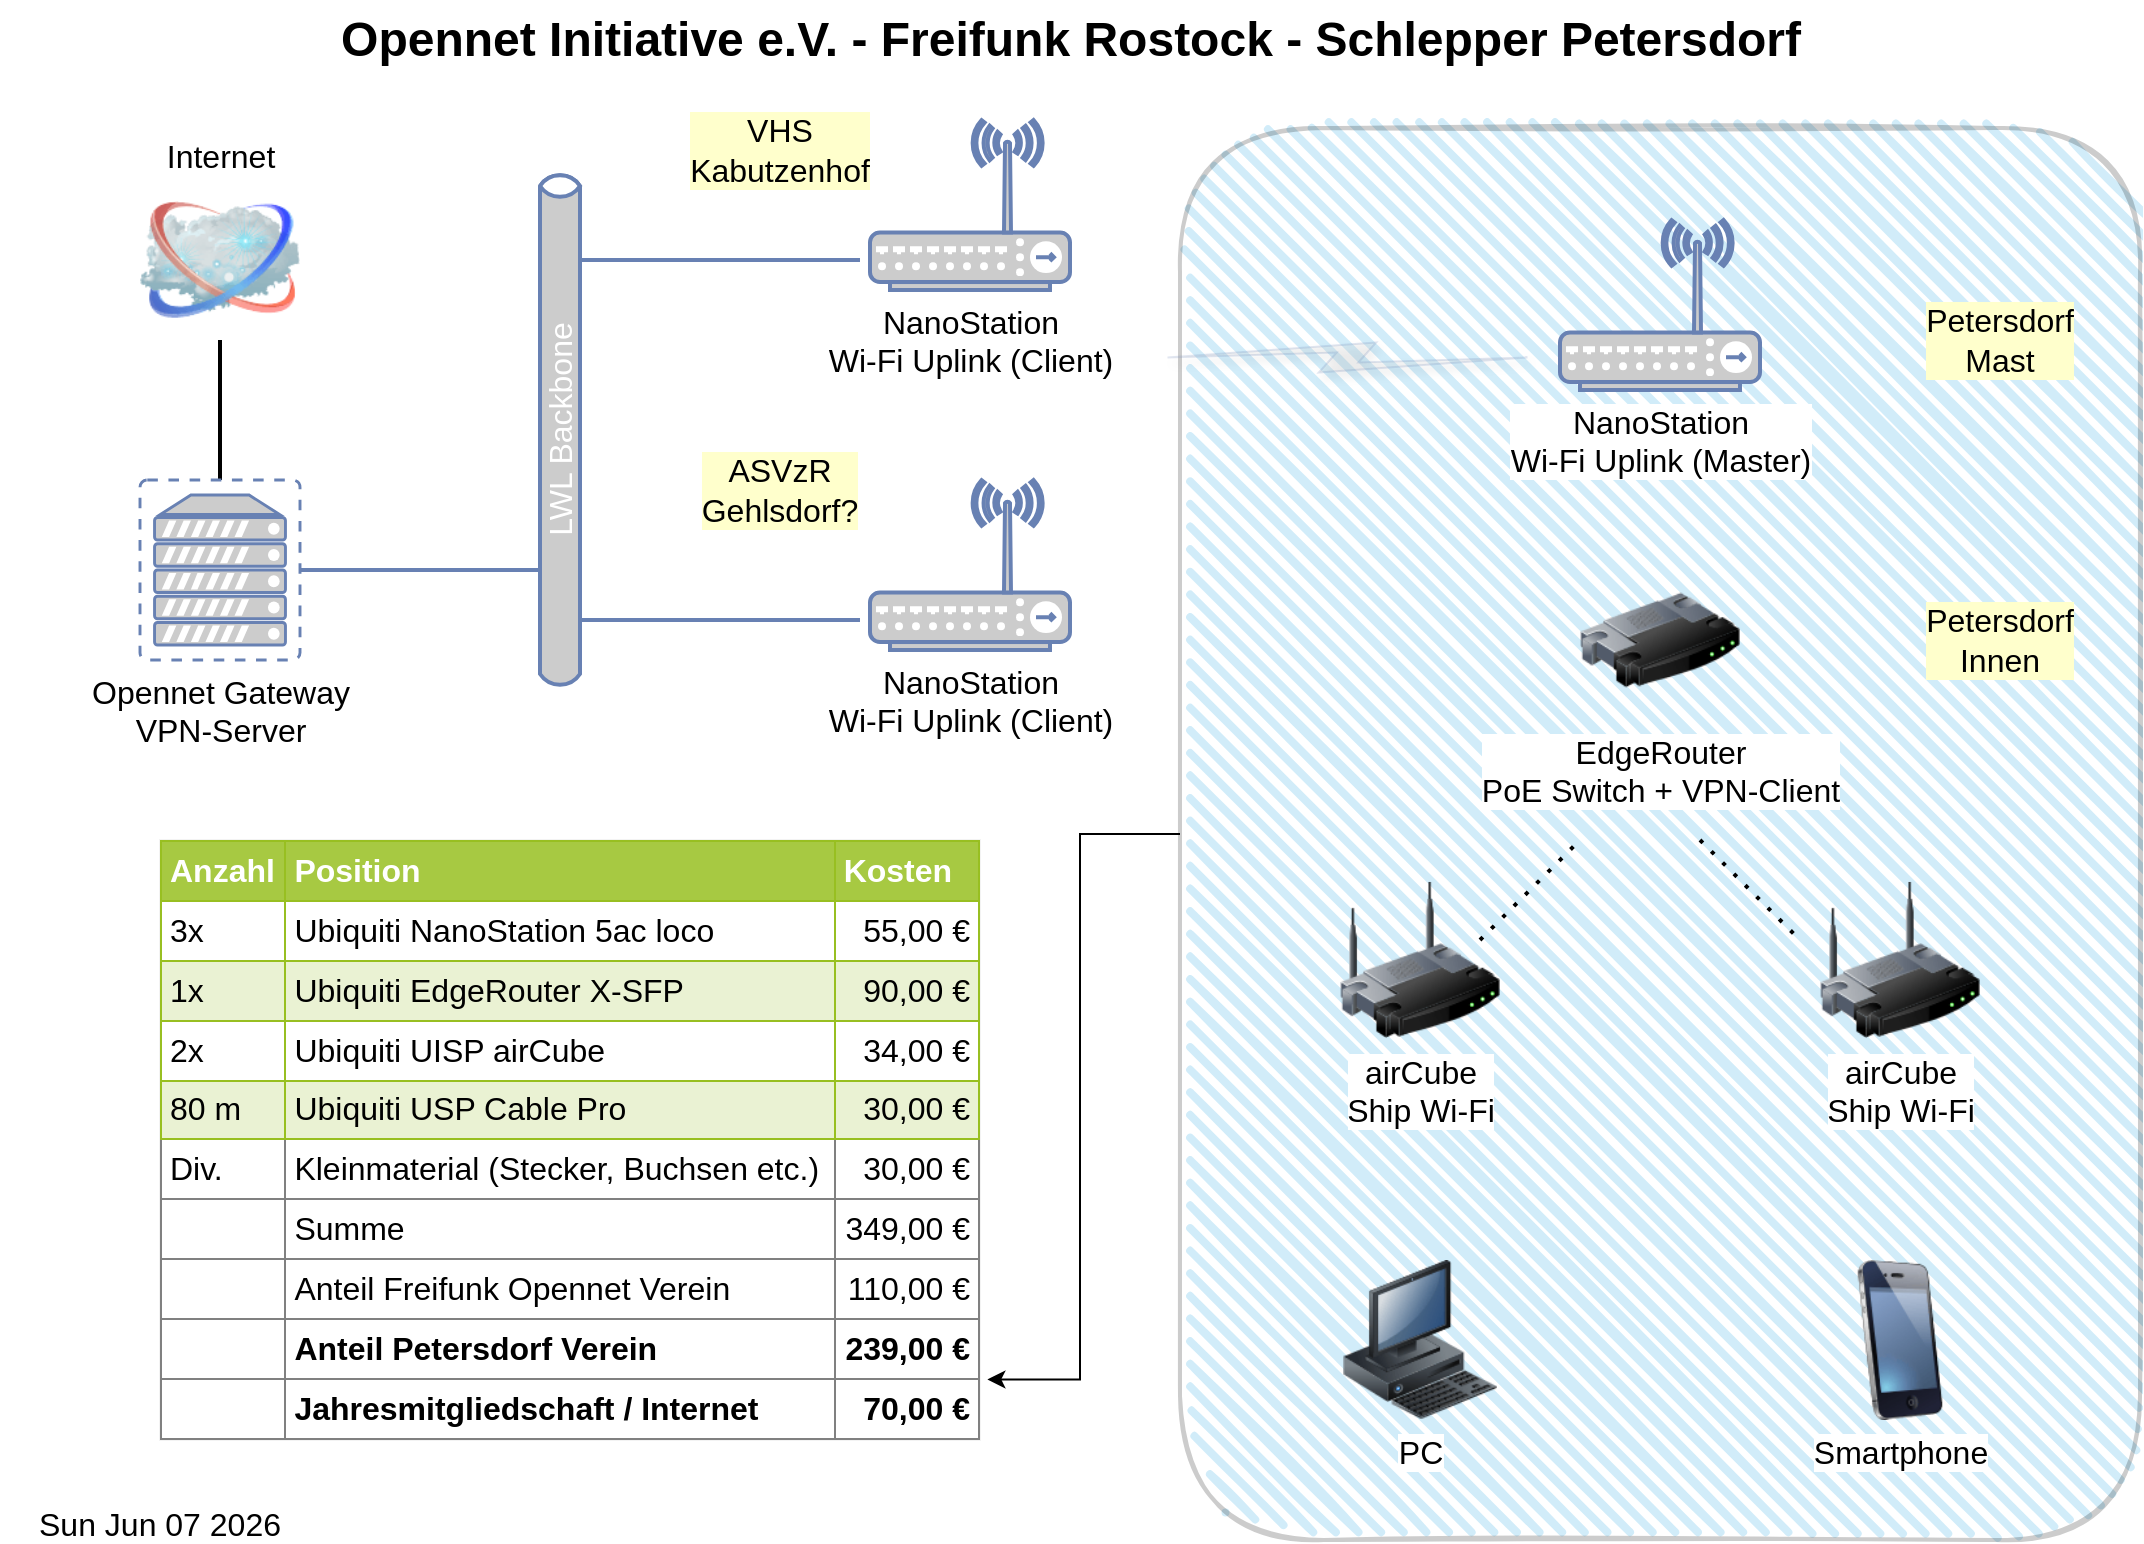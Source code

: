 <mxfile version="20.2.0" type="github">
  <diagram name="Planung 2022" id="55a83fd1-7818-8e21-69c5-c3457e3827bb">
    <mxGraphModel dx="1301" dy="901" grid="1" gridSize="10" guides="1" tooltips="1" connect="1" arrows="1" fold="1" page="1" pageScale="1" pageWidth="1169" pageHeight="827" background="none" math="0" shadow="0">
      <root>
        <mxCell id="0" />
        <mxCell id="1" parent="0" />
        <mxCell id="m7-iunQaiSHCx3-984IF-49" value="" style="edgeStyle=orthogonalEdgeStyle;rounded=0;orthogonalLoop=1;jettySize=auto;html=1;fontSize=16;fontColor=#000000;entryX=1.009;entryY=0.899;entryDx=0;entryDy=0;entryPerimeter=0;" edge="1" parent="1" source="m7-iunQaiSHCx3-984IF-27" target="m7-iunQaiSHCx3-984IF-41">
          <mxGeometry relative="1" as="geometry" />
        </mxCell>
        <mxCell id="m7-iunQaiSHCx3-984IF-27" value="" style="rounded=1;whiteSpace=wrap;html=1;strokeWidth=2;fillWeight=4;hachureGap=8;hachureAngle=45;fillColor=#1ba1e2;sketch=1;fontSize=16;fontColor=#000000;opacity=20;" vertex="1" parent="1">
          <mxGeometry x="640" y="84" width="480" height="706" as="geometry" />
        </mxCell>
        <mxCell id="69ecfefc5c41e42c-1" value="airCube&lt;br&gt;Ship Wi-Fi" style="image;html=1;labelBackgroundColor=#ffffff;image=img/lib/clip_art/networking/Wireless_Router_128x128.png;rounded=1;shadow=0;comic=0;strokeWidth=2;fontSize=16;fontColor=#000000;" parent="1" vertex="1">
          <mxGeometry x="720" y="460" width="80" height="80" as="geometry" />
        </mxCell>
        <mxCell id="69ecfefc5c41e42c-2" value="Internet" style="image;html=1;labelBackgroundColor=#ffffff;image=img/lib/clip_art/networking/Cloud_128x128.png;rounded=1;shadow=0;comic=0;strokeWidth=2;fontSize=16;labelPosition=center;verticalLabelPosition=top;align=center;verticalAlign=bottom;fontColor=#000000;" parent="1" vertex="1">
          <mxGeometry x="120" y="110" width="80" height="80" as="geometry" />
        </mxCell>
        <mxCell id="69ecfefc5c41e42c-19" style="edgeStyle=none;rounded=0;html=1;labelBackgroundColor=none;endArrow=none;strokeWidth=2;fontFamily=Verdana;fontSize=16;fontColor=#000000;" parent="1" target="69ecfefc5c41e42c-2" edge="1">
          <mxGeometry relative="1" as="geometry">
            <mxPoint x="160" y="260" as="sourcePoint" />
          </mxGeometry>
        </mxCell>
        <mxCell id="69ecfefc5c41e42c-7" value="PC" style="image;html=1;labelBackgroundColor=#ffffff;image=img/lib/clip_art/computers/Workstation_128x128.png;rounded=1;shadow=0;comic=0;strokeWidth=2;fontSize=16;fontColor=#000000;" parent="1" vertex="1">
          <mxGeometry x="720" y="650" width="80" height="80" as="geometry" />
        </mxCell>
        <mxCell id="69ecfefc5c41e42c-8" value="Smartphone" style="image;html=1;labelBackgroundColor=#ffffff;image=img/lib/clip_art/telecommunication/iPhone_128x128.png;rounded=1;shadow=0;comic=0;strokeWidth=2;fontSize=16;fontColor=#000000;" parent="1" vertex="1">
          <mxGeometry x="960" y="650" width="80" height="80" as="geometry" />
        </mxCell>
        <mxCell id="m7-iunQaiSHCx3-984IF-3" value="NanoStation&lt;br&gt;Wi-Fi Uplink (Client)" style="fontColor=#000000;verticalAlign=top;verticalLabelPosition=bottom;labelPosition=center;align=center;html=1;outlineConnect=0;fillColor=#CCCCCC;strokeColor=#6881B3;gradientColor=none;gradientDirection=north;strokeWidth=2;shape=mxgraph.networks.wireless_hub;fontSize=16;" vertex="1" parent="1">
          <mxGeometry x="485" y="260" width="100" height="85" as="geometry" />
        </mxCell>
        <mxCell id="m7-iunQaiSHCx3-984IF-4" value="NanoStation&lt;br&gt;Wi-Fi Uplink (Master)" style="fontColor=#000000;verticalAlign=top;verticalLabelPosition=bottom;labelPosition=center;align=center;html=1;outlineConnect=0;fillColor=#CCCCCC;strokeColor=#6881B3;gradientColor=none;gradientDirection=north;strokeWidth=2;shape=mxgraph.networks.wireless_hub;fontSize=16;labelBackgroundColor=default;" vertex="1" parent="1">
          <mxGeometry x="830" y="130" width="100" height="85" as="geometry" />
        </mxCell>
        <mxCell id="m7-iunQaiSHCx3-984IF-6" value="EdgeRouter&lt;br&gt;PoE Switch + VPN-Client" style="image;html=1;image=img/lib/clip_art/networking/Router_128x128.png;fontSize=16;fontColor=#000000;" vertex="1" parent="1">
          <mxGeometry x="840" y="300" width="80" height="80" as="geometry" />
        </mxCell>
        <mxCell id="m7-iunQaiSHCx3-984IF-7" value="airCube&lt;br&gt;Ship Wi-Fi" style="image;html=1;labelBackgroundColor=#ffffff;image=img/lib/clip_art/networking/Wireless_Router_128x128.png;rounded=1;shadow=0;comic=0;strokeWidth=2;fontSize=16;fontColor=#000000;" vertex="1" parent="1">
          <mxGeometry x="960" y="460" width="80" height="80" as="geometry" />
        </mxCell>
        <mxCell id="m7-iunQaiSHCx3-984IF-8" value="NanoStation&lt;br&gt;Wi-Fi Uplink (Client)" style="fontColor=#000000;verticalAlign=top;verticalLabelPosition=bottom;labelPosition=center;align=center;html=1;outlineConnect=0;fillColor=#CCCCCC;strokeColor=#6881B3;gradientColor=none;gradientDirection=north;strokeWidth=2;shape=mxgraph.networks.wireless_hub;fontSize=16;" vertex="1" parent="1">
          <mxGeometry x="485" y="80" width="100" height="85" as="geometry" />
        </mxCell>
        <mxCell id="m7-iunQaiSHCx3-984IF-10" value="LWL Backbone" style="html=1;fillColor=#CCCCCC;strokeColor=#6881B3;gradientColor=none;gradientDirection=north;strokeWidth=2;shape=mxgraph.networks.bus;gradientColor=none;gradientDirection=north;fontColor=#ffffff;perimeter=backbonePerimeter;backboneSize=20;fontSize=16;rotation=-90;" vertex="1" parent="1">
          <mxGeometry x="200" y="220" width="260" height="30" as="geometry" />
        </mxCell>
        <mxCell id="m7-iunQaiSHCx3-984IF-14" value="" style="strokeColor=#6881B3;edgeStyle=none;rounded=0;endArrow=none;html=1;strokeWidth=2;fontSize=16;fontColor=#000000;" edge="1" target="m7-iunQaiSHCx3-984IF-10" parent="1">
          <mxGeometry relative="1" as="geometry">
            <mxPoint x="480" y="150" as="sourcePoint" />
          </mxGeometry>
        </mxCell>
        <mxCell id="m7-iunQaiSHCx3-984IF-15" value="" style="strokeColor=#6881B3;edgeStyle=none;rounded=0;endArrow=none;html=1;strokeWidth=2;fontSize=16;fontColor=#000000;exitX=1;exitY=0.5;exitDx=0;exitDy=0;exitPerimeter=0;" edge="1" target="m7-iunQaiSHCx3-984IF-10" parent="1" source="m7-iunQaiSHCx3-984IF-21">
          <mxGeometry relative="1" as="geometry">
            <mxPoint x="280" y="300" as="sourcePoint" />
          </mxGeometry>
        </mxCell>
        <mxCell id="m7-iunQaiSHCx3-984IF-17" value="" style="strokeColor=#6881B3;edgeStyle=none;rounded=0;endArrow=none;html=1;strokeWidth=2;fontSize=16;fontColor=#000000;" edge="1" target="m7-iunQaiSHCx3-984IF-10" parent="1">
          <mxGeometry relative="1" as="geometry">
            <mxPoint x="480" y="330" as="sourcePoint" />
          </mxGeometry>
        </mxCell>
        <mxCell id="m7-iunQaiSHCx3-984IF-21" value="Opennet Gateway&lt;br&gt;VPN-Server" style="fontColor=#000000;verticalAlign=top;verticalLabelPosition=bottom;labelPosition=center;align=center;html=1;outlineConnect=0;fillColor=#CCCCCC;strokeColor=#6881B3;gradientColor=none;gradientDirection=north;strokeWidth=2;shape=mxgraph.networks.virtual_server;fontSize=16;" vertex="1" parent="1">
          <mxGeometry x="120" y="260" width="80" height="90" as="geometry" />
        </mxCell>
        <mxCell id="m7-iunQaiSHCx3-984IF-25" value="Opennet Initiative e.V. - Freifunk Rostock - Schlepper Petersdorf&lt;br&gt;" style="text;strokeColor=none;fillColor=none;html=1;fontSize=24;fontStyle=1;verticalAlign=middle;align=center;fontColor=#000000;" vertex="1" parent="1">
          <mxGeometry x="535" y="20" width="100" height="40" as="geometry" />
        </mxCell>
        <UserObject label="%date{ddd mmm dd yyyy HH:MM:ss}%" placeholders="1" id="m7-iunQaiSHCx3-984IF-29">
          <mxCell style="text;html=1;strokeColor=none;fillColor=none;align=center;verticalAlign=middle;whiteSpace=wrap;overflow=hidden;labelBackgroundColor=default;fontSize=16;fontColor=#000000;opacity=20;" vertex="1" parent="1">
            <mxGeometry x="50" y="770" width="160" height="20" as="geometry" />
          </mxCell>
        </UserObject>
        <mxCell id="m7-iunQaiSHCx3-984IF-41" value="&lt;table border=&quot;1&quot; width=&quot;100%&quot; height=&quot;100%&quot; cellpadding=&quot;4&quot; style=&quot;width:100%;height:100%;border-collapse:collapse;&quot;&gt;&lt;tbody&gt;&lt;tr style=&quot;background-color:#A7C942;color:#ffffff;border:1px solid #98bf21;&quot;&gt;&lt;th align=&quot;left&quot;&gt;Anzahl&lt;/th&gt;&lt;th align=&quot;left&quot;&gt;Position&lt;/th&gt;&lt;th style=&quot;&quot;&gt;Kosten&lt;/th&gt;&lt;/tr&gt;&lt;tr style=&quot;border:1px solid #98bf21;&quot;&gt;&lt;td&gt;3x&lt;/td&gt;&lt;td&gt;Ubiquiti NanoStation 5ac loco&lt;/td&gt;&lt;td style=&quot;text-align: right;&quot;&gt;55,00 €&lt;/td&gt;&lt;/tr&gt;&lt;tr style=&quot;background-color:#EAF2D3;border:1px solid #98bf21;&quot;&gt;&lt;td&gt;1x&lt;/td&gt;&lt;td&gt;Ubiquiti EdgeRouter X-SFP&lt;/td&gt;&lt;td style=&quot;text-align: right;&quot;&gt;90,00 €&lt;/td&gt;&lt;/tr&gt;&lt;tr style=&quot;border:1px solid #98bf21;&quot;&gt;&lt;td&gt;2x&lt;/td&gt;&lt;td&gt;Ubiquiti UISP airCube&lt;/td&gt;&lt;td style=&quot;text-align: right;&quot;&gt;34,00 €&lt;/td&gt;&lt;/tr&gt;&lt;tr style=&quot;background-color:#EAF2D3;border:1px solid #98bf21;&quot;&gt;&lt;td&gt;80 m&lt;/td&gt;&lt;td&gt;Ubiquiti USP Cable Pro&lt;/td&gt;&lt;td style=&quot;text-align: right;&quot;&gt;30,00 €&lt;br&gt;&lt;/td&gt;&lt;/tr&gt;&lt;tr&gt;&lt;td&gt;Div.&lt;/td&gt;&lt;td&gt;Kleinmaterial (Stecker, Buchsen etc.)&lt;/td&gt;&lt;td style=&quot;text-align: right;&quot;&gt;30,00 €&lt;/td&gt;&lt;/tr&gt;&lt;tr&gt;&lt;td&gt;&lt;br&gt;&lt;/td&gt;&lt;td&gt;Summe&lt;/td&gt;&lt;td style=&quot;text-align: right;&quot;&gt;349,00 €&lt;/td&gt;&lt;/tr&gt;&lt;tr&gt;&lt;td&gt;&lt;br&gt;&lt;/td&gt;&lt;td&gt;Anteil Freifunk Opennet Verein&lt;/td&gt;&lt;td style=&quot;text-align: right;&quot;&gt;110,00 €&lt;/td&gt;&lt;/tr&gt;&lt;tr&gt;&lt;td&gt;&lt;br&gt;&lt;/td&gt;&lt;td&gt;&lt;b&gt;Anteil Petersdorf Verein&lt;/b&gt;&lt;/td&gt;&lt;td style=&quot;text-align: right;&quot;&gt;&lt;b&gt;239,00 €&lt;/b&gt;&lt;/td&gt;&lt;/tr&gt;&lt;tr&gt;&lt;td&gt;&lt;b&gt;&lt;br&gt;&lt;/b&gt;&lt;/td&gt;&lt;td&gt;&lt;b&gt;Jahresmitgliedschaft / Internet&lt;/b&gt;&lt;/td&gt;&lt;td style=&quot;text-align: right;&quot;&gt;&lt;b&gt;70,00 €&lt;/b&gt;&lt;/td&gt;&lt;/tr&gt;&lt;/tbody&gt;&lt;/table&gt;" style="text;html=1;strokeColor=#c0c0c0;fillColor=#ffffff;overflow=fill;rounded=0;labelBackgroundColor=default;fontSize=16;fontColor=#000000;opacity=20;" vertex="1" parent="1">
          <mxGeometry x="130" y="440" width="410" height="300" as="geometry" />
        </mxCell>
        <UserObject label="VHS&lt;br&gt;Kabutzenhof" placeholders="1" name="Variable" id="m7-iunQaiSHCx3-984IF-44">
          <mxCell style="text;html=1;strokeColor=none;fillColor=none;align=center;verticalAlign=middle;whiteSpace=wrap;overflow=hidden;labelBackgroundColor=#FFFFCC;fontSize=16;fontColor=#000000;opacity=20;" vertex="1" parent="1">
            <mxGeometry x="370" y="70" width="140" height="50" as="geometry" />
          </mxCell>
        </UserObject>
        <UserObject label="ASVzR&lt;br&gt;Gehlsdorf?" placeholders="1" name="Variable" id="m7-iunQaiSHCx3-984IF-47">
          <mxCell style="text;html=1;strokeColor=none;fillColor=none;align=center;verticalAlign=middle;whiteSpace=wrap;overflow=hidden;labelBackgroundColor=#FFFFCC;fontSize=16;fontColor=#000000;opacity=20;" vertex="1" parent="1">
            <mxGeometry x="370" y="240" width="140" height="50" as="geometry" />
          </mxCell>
        </UserObject>
        <UserObject label="Petersdorf&lt;br&gt;Mast" placeholders="1" name="Variable" id="m7-iunQaiSHCx3-984IF-48">
          <mxCell style="text;html=1;strokeColor=none;fillColor=none;align=center;verticalAlign=middle;whiteSpace=wrap;overflow=hidden;labelBackgroundColor=#FFFFCC;fontSize=16;fontColor=#000000;opacity=20;" vertex="1" parent="1">
            <mxGeometry x="980" y="165" width="140" height="50" as="geometry" />
          </mxCell>
        </UserObject>
        <UserObject label="Petersdorf&lt;br&gt;Innen" placeholders="1" name="Variable" id="m7-iunQaiSHCx3-984IF-50">
          <mxCell style="text;html=1;strokeColor=none;fillColor=none;align=center;verticalAlign=middle;whiteSpace=wrap;overflow=hidden;labelBackgroundColor=#FFFFCC;fontSize=16;fontColor=#000000;opacity=20;" vertex="1" parent="1">
            <mxGeometry x="980" y="315" width="140" height="50" as="geometry" />
          </mxCell>
        </UserObject>
        <mxCell id="m7-iunQaiSHCx3-984IF-52" value="" style="fontColor=#0066CC;verticalAlign=top;verticalLabelPosition=bottom;labelPosition=center;align=center;html=1;outlineConnect=0;fillColor=#CCCCCC;strokeColor=#6881B3;gradientColor=none;gradientDirection=north;strokeWidth=2;shape=mxgraph.networks.comm_link;labelBackgroundColor=#FFFFCC;fontSize=16;opacity=20;rotation=-90;shadow=1;" vertex="1" parent="1">
          <mxGeometry x="716.25" y="108.75" width="15" height="180" as="geometry" />
        </mxCell>
        <mxCell id="m7-iunQaiSHCx3-984IF-54" value="" style="endArrow=none;dashed=1;html=1;dashPattern=1 3;strokeWidth=2;rounded=0;fontSize=16;fontColor=#000000;" edge="1" parent="1">
          <mxGeometry width="50" height="50" relative="1" as="geometry">
            <mxPoint x="790" y="490" as="sourcePoint" />
            <mxPoint x="840" y="440" as="targetPoint" />
          </mxGeometry>
        </mxCell>
        <mxCell id="m7-iunQaiSHCx3-984IF-55" value="" style="endArrow=none;dashed=1;html=1;dashPattern=1 3;strokeWidth=2;rounded=0;fontSize=16;fontColor=#000000;" edge="1" parent="1">
          <mxGeometry width="50" height="50" relative="1" as="geometry">
            <mxPoint x="900" y="440" as="sourcePoint" />
            <mxPoint x="950" y="490" as="targetPoint" />
          </mxGeometry>
        </mxCell>
      </root>
    </mxGraphModel>
  </diagram>
</mxfile>
